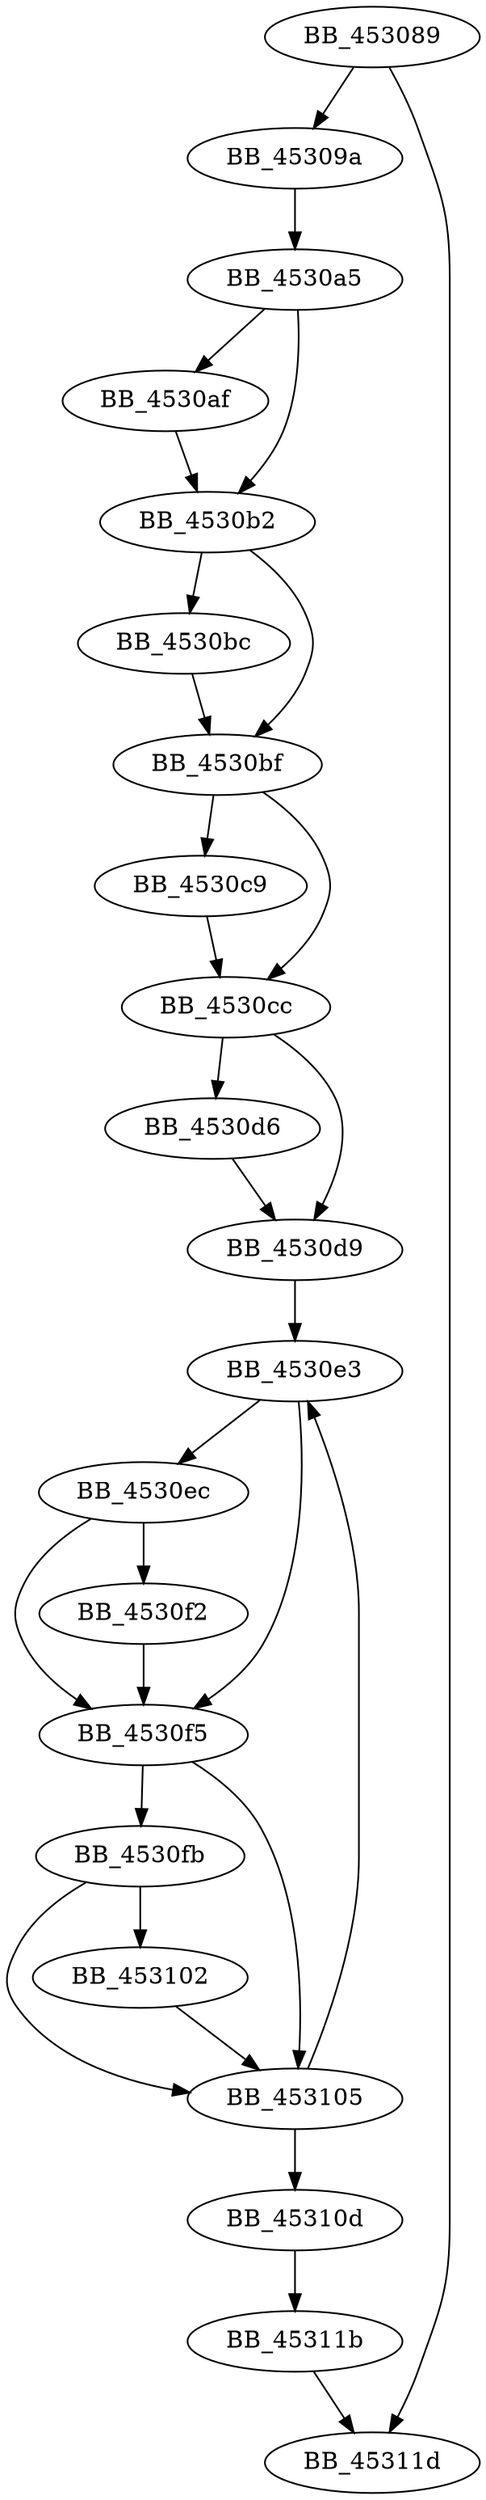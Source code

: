 DiGraph sub_453089{
BB_453089->BB_45309a
BB_453089->BB_45311d
BB_45309a->BB_4530a5
BB_4530a5->BB_4530af
BB_4530a5->BB_4530b2
BB_4530af->BB_4530b2
BB_4530b2->BB_4530bc
BB_4530b2->BB_4530bf
BB_4530bc->BB_4530bf
BB_4530bf->BB_4530c9
BB_4530bf->BB_4530cc
BB_4530c9->BB_4530cc
BB_4530cc->BB_4530d6
BB_4530cc->BB_4530d9
BB_4530d6->BB_4530d9
BB_4530d9->BB_4530e3
BB_4530e3->BB_4530ec
BB_4530e3->BB_4530f5
BB_4530ec->BB_4530f2
BB_4530ec->BB_4530f5
BB_4530f2->BB_4530f5
BB_4530f5->BB_4530fb
BB_4530f5->BB_453105
BB_4530fb->BB_453102
BB_4530fb->BB_453105
BB_453102->BB_453105
BB_453105->BB_4530e3
BB_453105->BB_45310d
BB_45310d->BB_45311b
BB_45311b->BB_45311d
}
